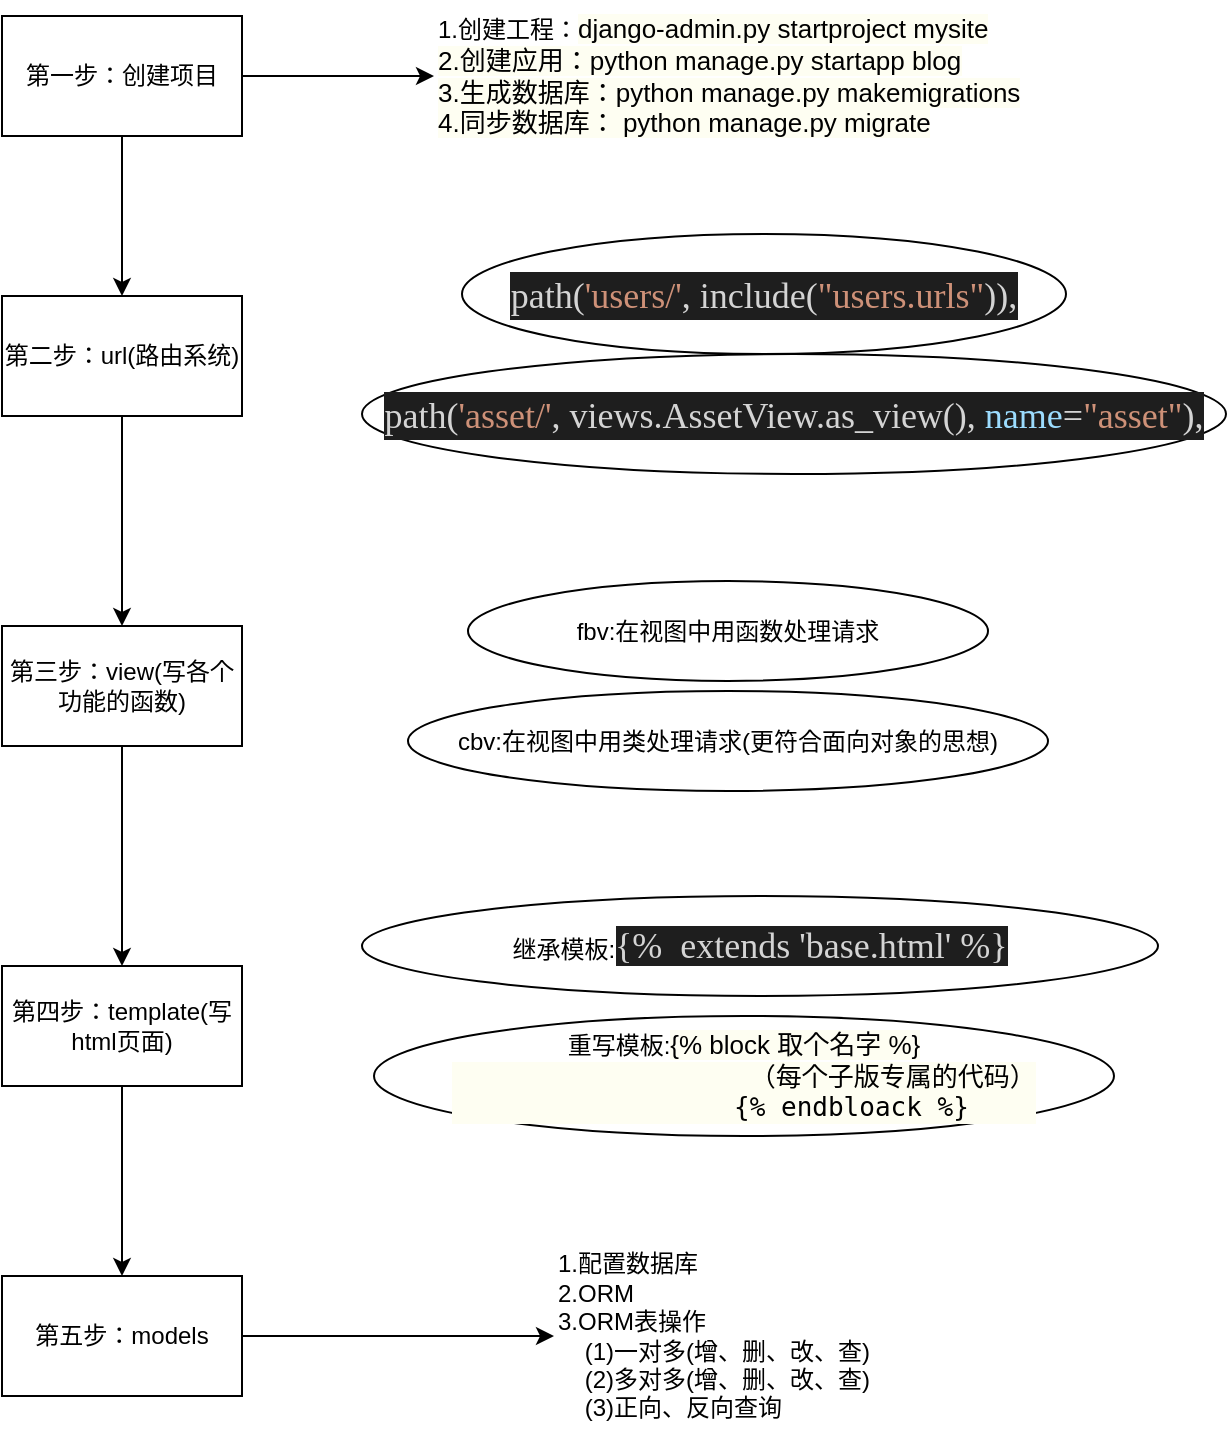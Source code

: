 <mxfile version="11.3.0" type="github" pages="1"><diagram id="Tedm_nI9P-A5KD_OjseV" name="Page-1"><mxGraphModel dx="1422" dy="771" grid="1" gridSize="10" guides="1" tooltips="1" connect="1" arrows="1" fold="1" page="1" pageScale="1" pageWidth="827" pageHeight="1169" math="0" shadow="0"><root><mxCell id="0"/><mxCell id="1" parent="0"/><mxCell id="swaPKBvlvh5ij1apfxYz-3" value="" style="edgeStyle=orthogonalEdgeStyle;rounded=0;orthogonalLoop=1;jettySize=auto;html=1;" edge="1" parent="1" source="swaPKBvlvh5ij1apfxYz-1" target="swaPKBvlvh5ij1apfxYz-2"><mxGeometry relative="1" as="geometry"/></mxCell><mxCell id="swaPKBvlvh5ij1apfxYz-25" value="" style="edgeStyle=orthogonalEdgeStyle;rounded=0;orthogonalLoop=1;jettySize=auto;html=1;" edge="1" parent="1" source="swaPKBvlvh5ij1apfxYz-1" target="swaPKBvlvh5ij1apfxYz-24"><mxGeometry relative="1" as="geometry"/></mxCell><mxCell id="swaPKBvlvh5ij1apfxYz-1" value="第一步：创建项目" style="rounded=0;whiteSpace=wrap;html=1;" vertex="1" parent="1"><mxGeometry x="50" y="30" width="120" height="60" as="geometry"/></mxCell><mxCell id="swaPKBvlvh5ij1apfxYz-11" value="" style="edgeStyle=orthogonalEdgeStyle;rounded=0;orthogonalLoop=1;jettySize=auto;html=1;" edge="1" parent="1" source="swaPKBvlvh5ij1apfxYz-2" target="swaPKBvlvh5ij1apfxYz-10"><mxGeometry relative="1" as="geometry"/></mxCell><mxCell id="swaPKBvlvh5ij1apfxYz-2" value="第二步：url(路由系统)" style="rounded=0;whiteSpace=wrap;html=1;" vertex="1" parent="1"><mxGeometry x="50" y="170" width="120" height="60" as="geometry"/></mxCell><mxCell id="swaPKBvlvh5ij1apfxYz-16" value="" style="edgeStyle=orthogonalEdgeStyle;rounded=0;orthogonalLoop=1;jettySize=auto;html=1;" edge="1" parent="1" source="swaPKBvlvh5ij1apfxYz-10" target="swaPKBvlvh5ij1apfxYz-15"><mxGeometry relative="1" as="geometry"/></mxCell><mxCell id="swaPKBvlvh5ij1apfxYz-10" value="第三步：view(写各个功能的函数)" style="rounded=0;whiteSpace=wrap;html=1;" vertex="1" parent="1"><mxGeometry x="50" y="335" width="120" height="60" as="geometry"/></mxCell><mxCell id="swaPKBvlvh5ij1apfxYz-20" value="" style="edgeStyle=orthogonalEdgeStyle;rounded=0;orthogonalLoop=1;jettySize=auto;html=1;" edge="1" parent="1" source="swaPKBvlvh5ij1apfxYz-15" target="swaPKBvlvh5ij1apfxYz-19"><mxGeometry relative="1" as="geometry"/></mxCell><mxCell id="swaPKBvlvh5ij1apfxYz-15" value="第四步：template(写html页面)" style="rounded=0;whiteSpace=wrap;html=1;" vertex="1" parent="1"><mxGeometry x="50" y="505" width="120" height="60" as="geometry"/></mxCell><mxCell id="swaPKBvlvh5ij1apfxYz-23" value="" style="edgeStyle=orthogonalEdgeStyle;rounded=0;orthogonalLoop=1;jettySize=auto;html=1;" edge="1" parent="1" source="swaPKBvlvh5ij1apfxYz-19" target="swaPKBvlvh5ij1apfxYz-21"><mxGeometry relative="1" as="geometry"/></mxCell><mxCell id="swaPKBvlvh5ij1apfxYz-19" value="第五步：models" style="rounded=0;whiteSpace=wrap;html=1;" vertex="1" parent="1"><mxGeometry x="50" y="660" width="120" height="60" as="geometry"/></mxCell><mxCell id="swaPKBvlvh5ij1apfxYz-7" value="&lt;div style=&quot;color: rgb(212 , 212 , 212) ; background-color: rgb(30 , 30 , 30) ; font-family: &amp;#34;consolas&amp;#34; , &amp;#34;dengxian&amp;#34; ; font-size: 18px ; line-height: 24px ; white-space: pre&quot;&gt;path(&lt;span style=&quot;color: #ce9178&quot;&gt;'users/'&lt;/span&gt;, include(&lt;span style=&quot;color: #ce9178&quot;&gt;&quot;users.urls&quot;&lt;/span&gt;)),&lt;/div&gt;" style="ellipse;whiteSpace=wrap;html=1;" vertex="1" parent="1"><mxGeometry x="280" y="139" width="302" height="60" as="geometry"/></mxCell><mxCell id="swaPKBvlvh5ij1apfxYz-8" value="&lt;div style=&quot;color: rgb(212 , 212 , 212) ; background-color: rgb(30 , 30 , 30) ; font-family: &amp;#34;consolas&amp;#34; , &amp;#34;dengxian&amp;#34; ; font-size: 18px ; line-height: 24px ; white-space: pre&quot;&gt;path(&lt;span style=&quot;color: #ce9178&quot;&gt;'asset/'&lt;/span&gt;, views.AssetView.as_view(), &lt;span style=&quot;color: #9cdcfe&quot;&gt;name&lt;/span&gt;=&lt;span style=&quot;color: #ce9178&quot;&gt;&quot;asset&quot;&lt;/span&gt;),&lt;/div&gt;" style="ellipse;whiteSpace=wrap;html=1;" vertex="1" parent="1"><mxGeometry x="230" y="199" width="432" height="60" as="geometry"/></mxCell><mxCell id="swaPKBvlvh5ij1apfxYz-12" value="fbv:在视图中用函数处理请求" style="ellipse;whiteSpace=wrap;html=1;" vertex="1" parent="1"><mxGeometry x="283" y="312.5" width="260" height="50" as="geometry"/></mxCell><mxCell id="swaPKBvlvh5ij1apfxYz-14" value="cbv:在视图中用类处理请求(更符合面向对象的思想)" style="ellipse;whiteSpace=wrap;html=1;" vertex="1" parent="1"><mxGeometry x="253" y="367.5" width="320" height="50" as="geometry"/></mxCell><mxCell id="swaPKBvlvh5ij1apfxYz-17" value="继承模板:&lt;span style=&quot;background-color: rgb(30 , 30 , 30) ; color: rgb(212 , 212 , 212) ; font-family: &amp;#34;consolas&amp;#34; , &amp;#34;dengxian&amp;#34; ; font-size: 18px ; white-space: pre&quot;&gt;{%  extends 'base.html' %}&lt;/span&gt;" style="ellipse;whiteSpace=wrap;html=1;" vertex="1" parent="1"><mxGeometry x="230" y="470" width="398" height="50" as="geometry"/></mxCell><mxCell id="swaPKBvlvh5ij1apfxYz-18" value="重写模板:&lt;span style=&quot;background-color: rgb(254 , 254 , 242) ; font-size: 13px ; text-align: left ; white-space: pre-wrap&quot;&gt;{% block 取个名字 %}&lt;/span&gt;&lt;pre class=&quot;brush:python;gutter:true;&quot; style=&quot;margin-top: 0px ; margin-bottom: 0px ; padding: 0px ; white-space: pre-wrap ; overflow-wrap: break-word ; font-size: 13px ; text-align: left ; background-color: rgb(254 , 254 , 242)&quot;&gt;                   （每个子版专属的代码）&lt;br&gt;                  {% endbloack %}&lt;/pre&gt;" style="ellipse;whiteSpace=wrap;html=1;" vertex="1" parent="1"><mxGeometry x="236" y="530" width="370" height="60" as="geometry"/></mxCell><mxCell id="swaPKBvlvh5ij1apfxYz-21" value="&lt;div&gt;1.配置数据库&lt;/div&gt;&lt;div&gt;2.ORM&lt;/div&gt;&lt;div&gt;3.ORM表操作&lt;/div&gt;&lt;div&gt;&amp;nbsp; &amp;nbsp; (1)一对多(增、删、改、查)&lt;/div&gt;&lt;div&gt;&amp;nbsp; &amp;nbsp; (2)多对多(增、删、改、查)&lt;/div&gt;&lt;div&gt;&amp;nbsp; &amp;nbsp; (3)正向、反向查询&lt;/div&gt;" style="text;strokeColor=none;fillColor=none;html=1;whiteSpace=wrap;verticalAlign=middle;overflow=hidden;" vertex="1" parent="1"><mxGeometry x="326" y="635" width="210" height="110" as="geometry"/></mxCell><mxCell id="swaPKBvlvh5ij1apfxYz-24" value="1.创建工程：&lt;span style=&quot;font-family: &amp;#34;helvetica&amp;#34; , &amp;#34;arial&amp;#34; , sans-serif ; font-size: 0px ; white-space: nowrap&quot;&gt;%3CmxGraphModel%3E%3Croot%3E%3CmxCell%20id%3D%220%22%2F%3E%3CmxCell%20id%3D%221%22%20parent%3D%220%22%2F%3E%3CmxCell%20id%3D%222%22%20value%3D%22%26lt%3Bdiv%26gt%3B1.%E9%85%8D%E7%BD%AE%E6%95%B0%E6%8D%AE%E5%BA%93%26lt%3B%2Fdiv%26gt%3B%26lt%3Bdiv%26gt%3B2.ORM%26lt%3B%2Fdiv%26gt%3B%26lt%3Bdiv%26gt%3B3.ORM%E8%A1%A8%E6%93%8D%E4%BD%9C%26lt%3B%2Fdiv%26gt%3B%26lt%3Bdiv%26gt%3B%26amp%3Bnbsp%3B%20%26amp%3Bnbsp%3B%20(1)%E4%B8%80%E5%AF%B9%E5%A4%9A(%E5%A2%9E%E3%80%81%E5%88%A0%E3%80%81%E6%94%B9%E3%80%81%E6%9F%A5)%26lt%3B%2Fdiv%26gt%3B%26lt%3Bdiv%26gt%3B%26amp%3Bnbsp%3B%20%26amp%3Bnbsp%3B%20(2)%E5%A4%9A%E5%AF%B9%E5%A4%9A(%E5%A2%9E%E3%80%81%E5%88%A0%E3%80%81%E6%94%B9%E3%80%81%E6%9F%A5)%26lt%3B%2Fdiv%26gt%3B%26lt%3Bdiv%26gt%3B%26amp%3Bnbsp%3B%20%26amp%3Bnbsp%3B%20(3)%E6%AD%A3%E5%90%91%E3%80%81%E5%8F%8D%E5%90%91%E6%9F%A5%E8%AF%A2%26lt%3B%2Fdiv%26gt%3B%22%20style%3D%22text%3BstrokeColor%3Dnone%3BfillColor%3Dnone%3Bhtml%3D1%3BwhiteSpace%3Dwrap%3BverticalAlign%3Dmiddle%3Boverflow%3Dhidden%3B%22%20vertex%3D%221%22%20parent%3D%221%22%3E%3CmxGeometry%20x%3D%22326%22%20y%3D%22635%22%20width%3D%22210%22%20height%3D%22110%22%20as%3D%22geometry%22%2F%3E%3C%2FmxCell%3E%3C%2Froot%3E%3C%2FmxGraphMode&lt;/span&gt;&lt;span style=&quot;font-family: &amp;#34;verdana&amp;#34; , &amp;#34;arial&amp;#34; , &amp;#34;helvetica&amp;#34; , sans-serif ; font-size: 13px ; background-color: rgb(254 , 254 , 242)&quot;&gt;django-admin.py startproject mysite&lt;br&gt;2.创建应用：&lt;/span&gt;&lt;span style=&quot;font-family: &amp;#34;verdana&amp;#34; , &amp;#34;arial&amp;#34; , &amp;#34;helvetica&amp;#34; , sans-serif ; font-size: 13px ; background-color: rgb(254 , 254 , 242)&quot;&gt;python manage.py startapp blog&lt;br&gt;&lt;/span&gt;&lt;span style=&quot;font-family: &amp;#34;verdana&amp;#34; , &amp;#34;arial&amp;#34; , &amp;#34;helvetica&amp;#34; , sans-serif ; font-size: 13px ; background-color: rgb(254 , 254 , 242)&quot;&gt;3.生成数据库：&lt;/span&gt;&lt;span style=&quot;font-family: &amp;#34;verdana&amp;#34; , &amp;#34;arial&amp;#34; , &amp;#34;helvetica&amp;#34; , sans-serif ; font-size: 13px ; background-color: rgb(254 , 254 , 242)&quot;&gt;python&amp;nbsp;manage.py&amp;nbsp;makemigrations&lt;/span&gt;&lt;span style=&quot;font-family: &amp;#34;verdana&amp;#34; , &amp;#34;arial&amp;#34; , &amp;#34;helvetica&amp;#34; , sans-serif ; font-size: 13px ; background-color: rgb(254 , 254 , 242)&quot;&gt;&lt;br&gt;4.同步数据库：&lt;/span&gt;&lt;span style=&quot;font-family: &amp;#34;verdana&amp;#34; , &amp;#34;arial&amp;#34; , &amp;#34;helvetica&amp;#34; , sans-serif ; font-size: 13px ; background-color: rgb(254 , 254 , 242)&quot;&gt;&amp;nbsp;python&amp;nbsp;manage.py&amp;nbsp;migrate&lt;/span&gt;&lt;span style=&quot;font-family: &amp;#34;verdana&amp;#34; , &amp;#34;arial&amp;#34; , &amp;#34;helvetica&amp;#34; , sans-serif ; font-size: 13px ; background-color: rgb(254 , 254 , 242)&quot;&gt;&lt;br&gt;&lt;/span&gt;" style="text;strokeColor=none;fillColor=none;html=1;whiteSpace=wrap;verticalAlign=middle;overflow=hidden;" vertex="1" parent="1"><mxGeometry x="266" y="22.5" width="330" height="75" as="geometry"/></mxCell></root></mxGraphModel></diagram></mxfile>